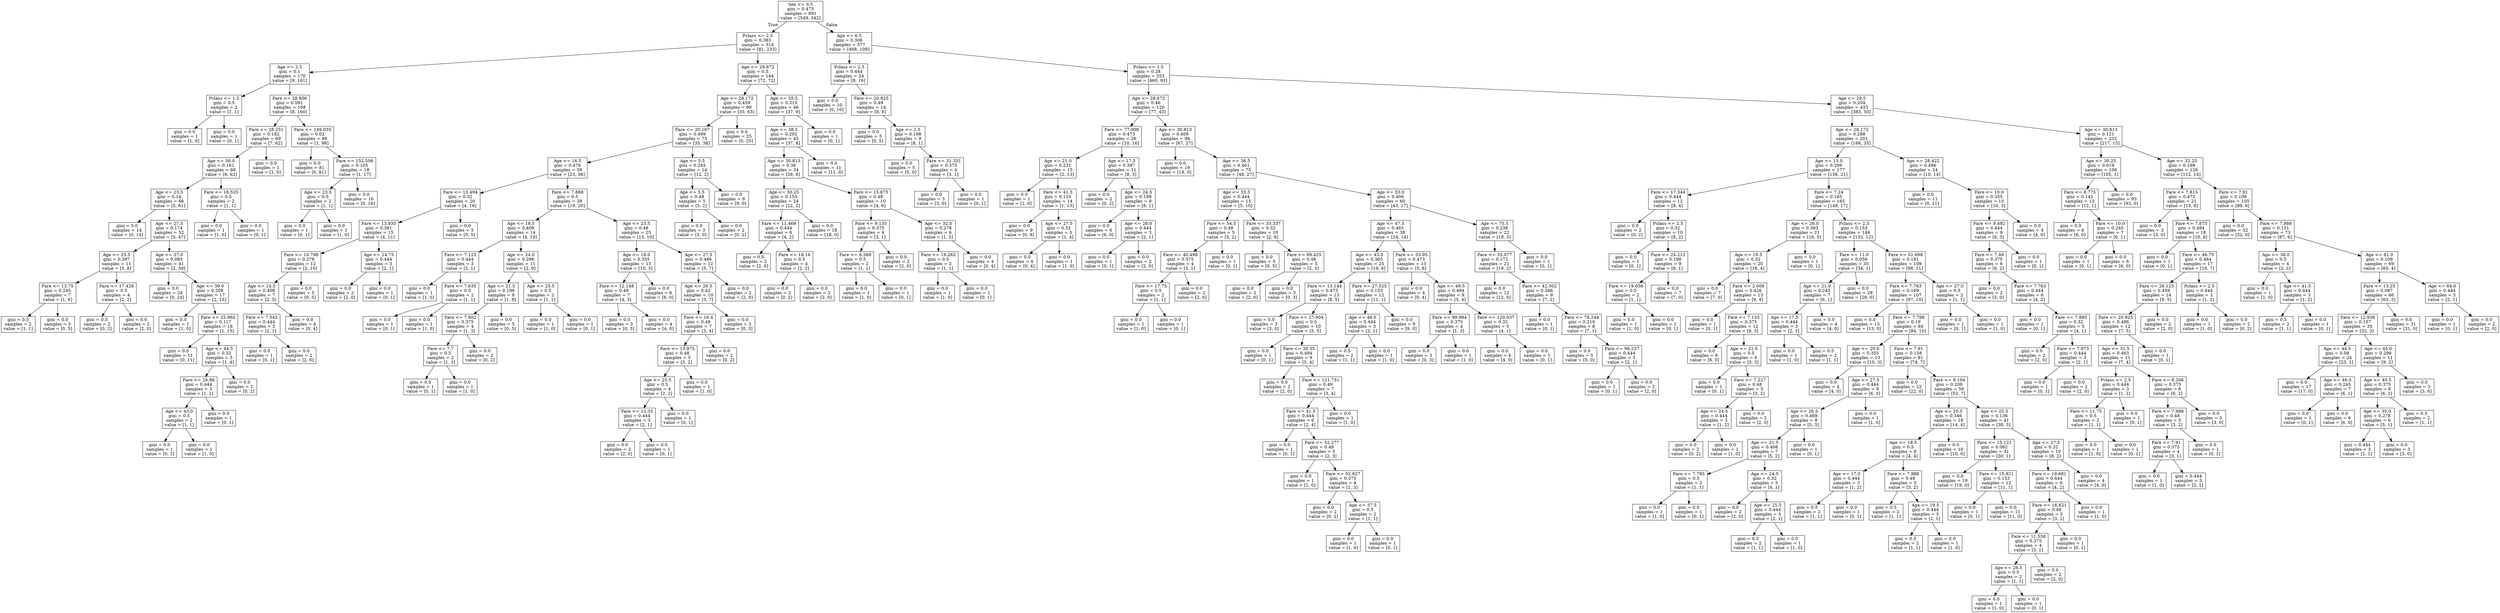 digraph Tree {
node [shape=box] ;
0 [label="Sex <= 0.5\ngini = 0.473\nsamples = 891\nvalue = [549, 342]"] ;
1 [label="Pclass <= 2.5\ngini = 0.383\nsamples = 314\nvalue = [81, 233]"] ;
0 -> 1 [labeldistance=2.5, labelangle=45, headlabel="True"] ;
2 [label="Age <= 2.5\ngini = 0.1\nsamples = 170\nvalue = [9, 161]"] ;
1 -> 2 ;
3 [label="Pclass <= 1.5\ngini = 0.5\nsamples = 2\nvalue = [1, 1]"] ;
2 -> 3 ;
4 [label="gini = 0.0\nsamples = 1\nvalue = [1, 0]"] ;
3 -> 4 ;
5 [label="gini = 0.0\nsamples = 1\nvalue = [0, 1]"] ;
3 -> 5 ;
6 [label="Fare <= 28.856\ngini = 0.091\nsamples = 168\nvalue = [8, 160]"] ;
2 -> 6 ;
7 [label="Fare <= 28.231\ngini = 0.182\nsamples = 69\nvalue = [7, 62]"] ;
6 -> 7 ;
8 [label="Age <= 56.0\ngini = 0.161\nsamples = 68\nvalue = [6, 62]"] ;
7 -> 8 ;
9 [label="Age <= 23.5\ngini = 0.14\nsamples = 66\nvalue = [5, 61]"] ;
8 -> 9 ;
10 [label="gini = 0.0\nsamples = 14\nvalue = [0, 14]"] ;
9 -> 10 ;
11 [label="Age <= 27.5\ngini = 0.174\nsamples = 52\nvalue = [5, 47]"] ;
9 -> 11 ;
12 [label="Age <= 25.5\ngini = 0.397\nsamples = 11\nvalue = [3, 8]"] ;
11 -> 12 ;
13 [label="Fare <= 13.75\ngini = 0.245\nsamples = 7\nvalue = [1, 6]"] ;
12 -> 13 ;
14 [label="gini = 0.5\nsamples = 2\nvalue = [1, 1]"] ;
13 -> 14 ;
15 [label="gini = 0.0\nsamples = 5\nvalue = [0, 5]"] ;
13 -> 15 ;
16 [label="Fare <= 17.429\ngini = 0.5\nsamples = 4\nvalue = [2, 2]"] ;
12 -> 16 ;
17 [label="gini = 0.0\nsamples = 2\nvalue = [0, 2]"] ;
16 -> 17 ;
18 [label="gini = 0.0\nsamples = 2\nvalue = [2, 0]"] ;
16 -> 18 ;
19 [label="Age <= 37.0\ngini = 0.093\nsamples = 41\nvalue = [2, 39]"] ;
11 -> 19 ;
20 [label="gini = 0.0\nsamples = 24\nvalue = [0, 24]"] ;
19 -> 20 ;
21 [label="Age <= 39.0\ngini = 0.208\nsamples = 17\nvalue = [2, 15]"] ;
19 -> 21 ;
22 [label="gini = 0.0\nsamples = 1\nvalue = [1, 0]"] ;
21 -> 22 ;
23 [label="Fare <= 25.965\ngini = 0.117\nsamples = 16\nvalue = [1, 15]"] ;
21 -> 23 ;
24 [label="gini = 0.0\nsamples = 11\nvalue = [0, 11]"] ;
23 -> 24 ;
25 [label="Age <= 44.5\ngini = 0.32\nsamples = 5\nvalue = [1, 4]"] ;
23 -> 25 ;
26 [label="Fare <= 26.86\ngini = 0.444\nsamples = 3\nvalue = [1, 2]"] ;
25 -> 26 ;
27 [label="Age <= 43.0\ngini = 0.5\nsamples = 2\nvalue = [1, 1]"] ;
26 -> 27 ;
28 [label="gini = 0.0\nsamples = 1\nvalue = [0, 1]"] ;
27 -> 28 ;
29 [label="gini = 0.0\nsamples = 1\nvalue = [1, 0]"] ;
27 -> 29 ;
30 [label="gini = 0.0\nsamples = 1\nvalue = [0, 1]"] ;
26 -> 30 ;
31 [label="gini = 0.0\nsamples = 2\nvalue = [0, 2]"] ;
25 -> 31 ;
32 [label="Fare <= 18.525\ngini = 0.5\nsamples = 2\nvalue = [1, 1]"] ;
8 -> 32 ;
33 [label="gini = 0.0\nsamples = 1\nvalue = [1, 0]"] ;
32 -> 33 ;
34 [label="gini = 0.0\nsamples = 1\nvalue = [0, 1]"] ;
32 -> 34 ;
35 [label="gini = 0.0\nsamples = 1\nvalue = [1, 0]"] ;
7 -> 35 ;
36 [label="Fare <= 149.035\ngini = 0.02\nsamples = 99\nvalue = [1, 98]"] ;
6 -> 36 ;
37 [label="gini = 0.0\nsamples = 81\nvalue = [0, 81]"] ;
36 -> 37 ;
38 [label="Fare <= 152.506\ngini = 0.105\nsamples = 18\nvalue = [1, 17]"] ;
36 -> 38 ;
39 [label="Age <= 23.5\ngini = 0.5\nsamples = 2\nvalue = [1, 1]"] ;
38 -> 39 ;
40 [label="gini = 0.0\nsamples = 1\nvalue = [0, 1]"] ;
39 -> 40 ;
41 [label="gini = 0.0\nsamples = 1\nvalue = [1, 0]"] ;
39 -> 41 ;
42 [label="gini = 0.0\nsamples = 16\nvalue = [0, 16]"] ;
38 -> 42 ;
43 [label="Age <= 28.672\ngini = 0.5\nsamples = 144\nvalue = [72, 72]"] ;
1 -> 43 ;
44 [label="Age <= 28.172\ngini = 0.459\nsamples = 98\nvalue = [35, 63]"] ;
43 -> 44 ;
45 [label="Fare <= 20.167\ngini = 0.499\nsamples = 73\nvalue = [35, 38]"] ;
44 -> 45 ;
46 [label="Age <= 16.5\ngini = 0.476\nsamples = 59\nvalue = [23, 36]"] ;
45 -> 46 ;
47 [label="Fare <= 15.494\ngini = 0.32\nsamples = 20\nvalue = [4, 16]"] ;
46 -> 47 ;
48 [label="Fare <= 13.935\ngini = 0.391\nsamples = 15\nvalue = [4, 11]"] ;
47 -> 48 ;
49 [label="Fare <= 10.798\ngini = 0.278\nsamples = 12\nvalue = [2, 10]"] ;
48 -> 49 ;
50 [label="Age <= 14.5\ngini = 0.408\nsamples = 7\nvalue = [2, 5]"] ;
49 -> 50 ;
51 [label="Fare <= 7.542\ngini = 0.444\nsamples = 3\nvalue = [2, 1]"] ;
50 -> 51 ;
52 [label="gini = 0.0\nsamples = 1\nvalue = [0, 1]"] ;
51 -> 52 ;
53 [label="gini = 0.0\nsamples = 2\nvalue = [2, 0]"] ;
51 -> 53 ;
54 [label="gini = 0.0\nsamples = 4\nvalue = [0, 4]"] ;
50 -> 54 ;
55 [label="gini = 0.0\nsamples = 5\nvalue = [0, 5]"] ;
49 -> 55 ;
56 [label="Age <= 14.75\ngini = 0.444\nsamples = 3\nvalue = [2, 1]"] ;
48 -> 56 ;
57 [label="gini = 0.0\nsamples = 2\nvalue = [2, 0]"] ;
56 -> 57 ;
58 [label="gini = 0.0\nsamples = 1\nvalue = [0, 1]"] ;
56 -> 58 ;
59 [label="gini = 0.0\nsamples = 5\nvalue = [0, 5]"] ;
47 -> 59 ;
60 [label="Fare <= 7.888\ngini = 0.5\nsamples = 39\nvalue = [19, 20]"] ;
46 -> 60 ;
61 [label="Age <= 18.5\ngini = 0.408\nsamples = 14\nvalue = [4, 10]"] ;
60 -> 61 ;
62 [label="Fare <= 7.123\ngini = 0.444\nsamples = 3\nvalue = [2, 1]"] ;
61 -> 62 ;
63 [label="gini = 0.0\nsamples = 1\nvalue = [1, 0]"] ;
62 -> 63 ;
64 [label="Fare <= 7.635\ngini = 0.5\nsamples = 2\nvalue = [1, 1]"] ;
62 -> 64 ;
65 [label="gini = 0.0\nsamples = 1\nvalue = [0, 1]"] ;
64 -> 65 ;
66 [label="gini = 0.0\nsamples = 1\nvalue = [1, 0]"] ;
64 -> 66 ;
67 [label="Age <= 24.0\ngini = 0.298\nsamples = 11\nvalue = [2, 9]"] ;
61 -> 67 ;
68 [label="Age <= 21.5\ngini = 0.198\nsamples = 9\nvalue = [1, 8]"] ;
67 -> 68 ;
69 [label="Fare <= 7.802\ngini = 0.375\nsamples = 4\nvalue = [1, 3]"] ;
68 -> 69 ;
70 [label="Fare <= 7.7\ngini = 0.5\nsamples = 2\nvalue = [1, 1]"] ;
69 -> 70 ;
71 [label="gini = 0.0\nsamples = 1\nvalue = [0, 1]"] ;
70 -> 71 ;
72 [label="gini = 0.0\nsamples = 1\nvalue = [1, 0]"] ;
70 -> 72 ;
73 [label="gini = 0.0\nsamples = 2\nvalue = [0, 2]"] ;
69 -> 73 ;
74 [label="gini = 0.0\nsamples = 5\nvalue = [0, 5]"] ;
68 -> 74 ;
75 [label="Age <= 25.5\ngini = 0.5\nsamples = 2\nvalue = [1, 1]"] ;
67 -> 75 ;
76 [label="gini = 0.0\nsamples = 1\nvalue = [1, 0]"] ;
75 -> 76 ;
77 [label="gini = 0.0\nsamples = 1\nvalue = [0, 1]"] ;
75 -> 77 ;
78 [label="Age <= 23.5\ngini = 0.48\nsamples = 25\nvalue = [15, 10]"] ;
60 -> 78 ;
79 [label="Age <= 19.0\ngini = 0.355\nsamples = 13\nvalue = [10, 3]"] ;
78 -> 79 ;
80 [label="Fare <= 12.148\ngini = 0.49\nsamples = 7\nvalue = [4, 3]"] ;
79 -> 80 ;
81 [label="gini = 0.0\nsamples = 3\nvalue = [0, 3]"] ;
80 -> 81 ;
82 [label="gini = 0.0\nsamples = 4\nvalue = [4, 0]"] ;
80 -> 82 ;
83 [label="gini = 0.0\nsamples = 6\nvalue = [6, 0]"] ;
79 -> 83 ;
84 [label="Age <= 27.5\ngini = 0.486\nsamples = 12\nvalue = [5, 7]"] ;
78 -> 84 ;
85 [label="Age <= 26.5\ngini = 0.42\nsamples = 10\nvalue = [3, 7]"] ;
84 -> 85 ;
86 [label="Fare <= 16.4\ngini = 0.49\nsamples = 7\nvalue = [3, 4]"] ;
85 -> 86 ;
87 [label="Fare <= 15.975\ngini = 0.48\nsamples = 5\nvalue = [3, 2]"] ;
86 -> 87 ;
88 [label="Age <= 25.5\ngini = 0.5\nsamples = 4\nvalue = [2, 2]"] ;
87 -> 88 ;
89 [label="Fare <= 12.35\ngini = 0.444\nsamples = 3\nvalue = [2, 1]"] ;
88 -> 89 ;
90 [label="gini = 0.0\nsamples = 2\nvalue = [2, 0]"] ;
89 -> 90 ;
91 [label="gini = 0.0\nsamples = 1\nvalue = [0, 1]"] ;
89 -> 91 ;
92 [label="gini = 0.0\nsamples = 1\nvalue = [0, 1]"] ;
88 -> 92 ;
93 [label="gini = 0.0\nsamples = 1\nvalue = [1, 0]"] ;
87 -> 93 ;
94 [label="gini = 0.0\nsamples = 2\nvalue = [0, 2]"] ;
86 -> 94 ;
95 [label="gini = 0.0\nsamples = 3\nvalue = [0, 3]"] ;
85 -> 95 ;
96 [label="gini = 0.0\nsamples = 2\nvalue = [2, 0]"] ;
84 -> 96 ;
97 [label="Age <= 5.5\ngini = 0.245\nsamples = 14\nvalue = [12, 2]"] ;
45 -> 97 ;
98 [label="Age <= 3.5\ngini = 0.48\nsamples = 5\nvalue = [3, 2]"] ;
97 -> 98 ;
99 [label="gini = 0.0\nsamples = 3\nvalue = [3, 0]"] ;
98 -> 99 ;
100 [label="gini = 0.0\nsamples = 2\nvalue = [0, 2]"] ;
98 -> 100 ;
101 [label="gini = 0.0\nsamples = 9\nvalue = [9, 0]"] ;
97 -> 101 ;
102 [label="gini = 0.0\nsamples = 25\nvalue = [0, 25]"] ;
44 -> 102 ;
103 [label="Age <= 55.5\ngini = 0.315\nsamples = 46\nvalue = [37, 9]"] ;
43 -> 103 ;
104 [label="Age <= 38.5\ngini = 0.292\nsamples = 45\nvalue = [37, 8]"] ;
103 -> 104 ;
105 [label="Age <= 30.813\ngini = 0.36\nsamples = 34\nvalue = [26, 8]"] ;
104 -> 105 ;
106 [label="Age <= 30.25\ngini = 0.153\nsamples = 24\nvalue = [22, 2]"] ;
105 -> 106 ;
107 [label="Fare <= 11.469\ngini = 0.444\nsamples = 6\nvalue = [4, 2]"] ;
106 -> 107 ;
108 [label="gini = 0.0\nsamples = 2\nvalue = [2, 0]"] ;
107 -> 108 ;
109 [label="Fare <= 18.16\ngini = 0.5\nsamples = 4\nvalue = [2, 2]"] ;
107 -> 109 ;
110 [label="gini = 0.0\nsamples = 2\nvalue = [0, 2]"] ;
109 -> 110 ;
111 [label="gini = 0.0\nsamples = 2\nvalue = [2, 0]"] ;
109 -> 111 ;
112 [label="gini = 0.0\nsamples = 18\nvalue = [18, 0]"] ;
106 -> 112 ;
113 [label="Fare <= 15.675\ngini = 0.48\nsamples = 10\nvalue = [4, 6]"] ;
105 -> 113 ;
114 [label="Fare <= 9.135\ngini = 0.375\nsamples = 4\nvalue = [3, 1]"] ;
113 -> 114 ;
115 [label="Fare <= 8.269\ngini = 0.5\nsamples = 2\nvalue = [1, 1]"] ;
114 -> 115 ;
116 [label="gini = 0.0\nsamples = 1\nvalue = [1, 0]"] ;
115 -> 116 ;
117 [label="gini = 0.0\nsamples = 1\nvalue = [0, 1]"] ;
115 -> 117 ;
118 [label="gini = 0.0\nsamples = 2\nvalue = [2, 0]"] ;
114 -> 118 ;
119 [label="Age <= 32.0\ngini = 0.278\nsamples = 6\nvalue = [1, 5]"] ;
113 -> 119 ;
120 [label="Fare <= 19.262\ngini = 0.5\nsamples = 2\nvalue = [1, 1]"] ;
119 -> 120 ;
121 [label="gini = 0.0\nsamples = 1\nvalue = [1, 0]"] ;
120 -> 121 ;
122 [label="gini = 0.0\nsamples = 1\nvalue = [0, 1]"] ;
120 -> 122 ;
123 [label="gini = 0.0\nsamples = 4\nvalue = [0, 4]"] ;
119 -> 123 ;
124 [label="gini = 0.0\nsamples = 11\nvalue = [11, 0]"] ;
104 -> 124 ;
125 [label="gini = 0.0\nsamples = 1\nvalue = [0, 1]"] ;
103 -> 125 ;
126 [label="Age <= 6.5\ngini = 0.306\nsamples = 577\nvalue = [468, 109]"] ;
0 -> 126 [labeldistance=2.5, labelangle=-45, headlabel="False"] ;
127 [label="Pclass <= 2.5\ngini = 0.444\nsamples = 24\nvalue = [8, 16]"] ;
126 -> 127 ;
128 [label="gini = 0.0\nsamples = 10\nvalue = [0, 10]"] ;
127 -> 128 ;
129 [label="Fare <= 20.825\ngini = 0.49\nsamples = 14\nvalue = [8, 6]"] ;
127 -> 129 ;
130 [label="gini = 0.0\nsamples = 5\nvalue = [0, 5]"] ;
129 -> 130 ;
131 [label="Age <= 2.5\ngini = 0.198\nsamples = 9\nvalue = [8, 1]"] ;
129 -> 131 ;
132 [label="gini = 0.0\nsamples = 5\nvalue = [5, 0]"] ;
131 -> 132 ;
133 [label="Fare <= 31.331\ngini = 0.375\nsamples = 4\nvalue = [3, 1]"] ;
131 -> 133 ;
134 [label="gini = 0.0\nsamples = 3\nvalue = [3, 0]"] ;
133 -> 134 ;
135 [label="gini = 0.0\nsamples = 1\nvalue = [0, 1]"] ;
133 -> 135 ;
136 [label="Pclass <= 1.5\ngini = 0.28\nsamples = 553\nvalue = [460, 93]"] ;
126 -> 136 ;
137 [label="Age <= 28.672\ngini = 0.46\nsamples = 120\nvalue = [77, 43]"] ;
136 -> 137 ;
138 [label="Fare <= 77.008\ngini = 0.473\nsamples = 26\nvalue = [10, 16]"] ;
137 -> 138 ;
139 [label="Age <= 21.0\ngini = 0.231\nsamples = 15\nvalue = [2, 13]"] ;
138 -> 139 ;
140 [label="gini = 0.0\nsamples = 1\nvalue = [1, 0]"] ;
139 -> 140 ;
141 [label="Fare <= 41.3\ngini = 0.133\nsamples = 14\nvalue = [1, 13]"] ;
139 -> 141 ;
142 [label="gini = 0.0\nsamples = 9\nvalue = [0, 9]"] ;
141 -> 142 ;
143 [label="Age <= 27.5\ngini = 0.32\nsamples = 5\nvalue = [1, 4]"] ;
141 -> 143 ;
144 [label="gini = 0.0\nsamples = 4\nvalue = [0, 4]"] ;
143 -> 144 ;
145 [label="gini = 0.0\nsamples = 1\nvalue = [1, 0]"] ;
143 -> 145 ;
146 [label="Age <= 17.5\ngini = 0.397\nsamples = 11\nvalue = [8, 3]"] ;
138 -> 146 ;
147 [label="gini = 0.0\nsamples = 2\nvalue = [0, 2]"] ;
146 -> 147 ;
148 [label="Age <= 24.5\ngini = 0.198\nsamples = 9\nvalue = [8, 1]"] ;
146 -> 148 ;
149 [label="gini = 0.0\nsamples = 6\nvalue = [6, 0]"] ;
148 -> 149 ;
150 [label="Age <= 26.0\ngini = 0.444\nsamples = 3\nvalue = [2, 1]"] ;
148 -> 150 ;
151 [label="gini = 0.0\nsamples = 1\nvalue = [0, 1]"] ;
150 -> 151 ;
152 [label="gini = 0.0\nsamples = 2\nvalue = [2, 0]"] ;
150 -> 152 ;
153 [label="Age <= 30.813\ngini = 0.409\nsamples = 94\nvalue = [67, 27]"] ;
137 -> 153 ;
154 [label="gini = 0.0\nsamples = 19\nvalue = [19, 0]"] ;
153 -> 154 ;
155 [label="Age <= 36.5\ngini = 0.461\nsamples = 75\nvalue = [48, 27]"] ;
153 -> 155 ;
156 [label="Age <= 33.5\ngini = 0.444\nsamples = 15\nvalue = [5, 10]"] ;
155 -> 156 ;
157 [label="Fare <= 54.5\ngini = 0.48\nsamples = 5\nvalue = [3, 2]"] ;
156 -> 157 ;
158 [label="Fare <= 40.498\ngini = 0.375\nsamples = 4\nvalue = [3, 1]"] ;
157 -> 158 ;
159 [label="Fare <= 17.75\ngini = 0.5\nsamples = 2\nvalue = [1, 1]"] ;
158 -> 159 ;
160 [label="gini = 0.0\nsamples = 1\nvalue = [1, 0]"] ;
159 -> 160 ;
161 [label="gini = 0.0\nsamples = 1\nvalue = [0, 1]"] ;
159 -> 161 ;
162 [label="gini = 0.0\nsamples = 2\nvalue = [2, 0]"] ;
158 -> 162 ;
163 [label="gini = 0.0\nsamples = 1\nvalue = [0, 1]"] ;
157 -> 163 ;
164 [label="Fare <= 33.337\ngini = 0.32\nsamples = 10\nvalue = [2, 8]"] ;
156 -> 164 ;
165 [label="gini = 0.0\nsamples = 5\nvalue = [0, 5]"] ;
164 -> 165 ;
166 [label="Fare <= 99.425\ngini = 0.48\nsamples = 5\nvalue = [2, 3]"] ;
164 -> 166 ;
167 [label="gini = 0.0\nsamples = 2\nvalue = [2, 0]"] ;
166 -> 167 ;
168 [label="gini = 0.0\nsamples = 3\nvalue = [0, 3]"] ;
166 -> 168 ;
169 [label="Age <= 53.0\ngini = 0.406\nsamples = 60\nvalue = [43, 17]"] ;
155 -> 169 ;
170 [label="Age <= 47.5\ngini = 0.465\nsamples = 38\nvalue = [24, 14]"] ;
169 -> 170 ;
171 [label="Age <= 43.0\ngini = 0.365\nsamples = 25\nvalue = [19, 6]"] ;
170 -> 171 ;
172 [label="Fare <= 13.144\ngini = 0.473\nsamples = 13\nvalue = [8, 5]"] ;
171 -> 172 ;
173 [label="gini = 0.0\nsamples = 3\nvalue = [3, 0]"] ;
172 -> 173 ;
174 [label="Fare <= 27.004\ngini = 0.5\nsamples = 10\nvalue = [5, 5]"] ;
172 -> 174 ;
175 [label="gini = 0.0\nsamples = 1\nvalue = [0, 1]"] ;
174 -> 175 ;
176 [label="Fare <= 30.35\ngini = 0.494\nsamples = 9\nvalue = [5, 4]"] ;
174 -> 176 ;
177 [label="gini = 0.0\nsamples = 2\nvalue = [2, 0]"] ;
176 -> 177 ;
178 [label="Fare <= 121.731\ngini = 0.49\nsamples = 7\nvalue = [3, 4]"] ;
176 -> 178 ;
179 [label="Fare <= 41.5\ngini = 0.444\nsamples = 6\nvalue = [2, 4]"] ;
178 -> 179 ;
180 [label="gini = 0.0\nsamples = 1\nvalue = [0, 1]"] ;
179 -> 180 ;
181 [label="Fare <= 52.277\ngini = 0.48\nsamples = 5\nvalue = [2, 3]"] ;
179 -> 181 ;
182 [label="gini = 0.0\nsamples = 1\nvalue = [1, 0]"] ;
181 -> 182 ;
183 [label="Fare <= 52.827\ngini = 0.375\nsamples = 4\nvalue = [1, 3]"] ;
181 -> 183 ;
184 [label="gini = 0.0\nsamples = 2\nvalue = [0, 2]"] ;
183 -> 184 ;
185 [label="Age <= 37.5\ngini = 0.5\nsamples = 2\nvalue = [1, 1]"] ;
183 -> 185 ;
186 [label="gini = 0.0\nsamples = 1\nvalue = [1, 0]"] ;
185 -> 186 ;
187 [label="gini = 0.0\nsamples = 1\nvalue = [0, 1]"] ;
185 -> 187 ;
188 [label="gini = 0.0\nsamples = 1\nvalue = [1, 0]"] ;
178 -> 188 ;
189 [label="Fare <= 27.525\ngini = 0.153\nsamples = 12\nvalue = [11, 1]"] ;
171 -> 189 ;
190 [label="Age <= 46.0\ngini = 0.444\nsamples = 3\nvalue = [2, 1]"] ;
189 -> 190 ;
191 [label="gini = 0.5\nsamples = 2\nvalue = [1, 1]"] ;
190 -> 191 ;
192 [label="gini = 0.0\nsamples = 1\nvalue = [1, 0]"] ;
190 -> 192 ;
193 [label="gini = 0.0\nsamples = 9\nvalue = [9, 0]"] ;
189 -> 193 ;
194 [label="Fare <= 53.95\ngini = 0.473\nsamples = 13\nvalue = [5, 8]"] ;
170 -> 194 ;
195 [label="gini = 0.0\nsamples = 4\nvalue = [0, 4]"] ;
194 -> 195 ;
196 [label="Age <= 49.5\ngini = 0.494\nsamples = 9\nvalue = [5, 4]"] ;
194 -> 196 ;
197 [label="Fare <= 99.994\ngini = 0.375\nsamples = 4\nvalue = [1, 3]"] ;
196 -> 197 ;
198 [label="gini = 0.0\nsamples = 3\nvalue = [0, 3]"] ;
197 -> 198 ;
199 [label="gini = 0.0\nsamples = 1\nvalue = [1, 0]"] ;
197 -> 199 ;
200 [label="Fare <= 120.037\ngini = 0.32\nsamples = 5\nvalue = [4, 1]"] ;
196 -> 200 ;
201 [label="gini = 0.0\nsamples = 4\nvalue = [4, 0]"] ;
200 -> 201 ;
202 [label="gini = 0.0\nsamples = 1\nvalue = [0, 1]"] ;
200 -> 202 ;
203 [label="Age <= 75.5\ngini = 0.236\nsamples = 22\nvalue = [19, 3]"] ;
169 -> 203 ;
204 [label="Fare <= 35.077\ngini = 0.172\nsamples = 21\nvalue = [19, 2]"] ;
203 -> 204 ;
205 [label="gini = 0.0\nsamples = 12\nvalue = [12, 0]"] ;
204 -> 205 ;
206 [label="Fare <= 42.502\ngini = 0.346\nsamples = 9\nvalue = [7, 2]"] ;
204 -> 206 ;
207 [label="gini = 0.0\nsamples = 1\nvalue = [0, 1]"] ;
206 -> 207 ;
208 [label="Fare <= 78.244\ngini = 0.219\nsamples = 8\nvalue = [7, 1]"] ;
206 -> 208 ;
209 [label="gini = 0.0\nsamples = 5\nvalue = [5, 0]"] ;
208 -> 209 ;
210 [label="Fare <= 96.237\ngini = 0.444\nsamples = 3\nvalue = [2, 1]"] ;
208 -> 210 ;
211 [label="gini = 0.0\nsamples = 1\nvalue = [0, 1]"] ;
210 -> 211 ;
212 [label="gini = 0.0\nsamples = 2\nvalue = [2, 0]"] ;
210 -> 212 ;
213 [label="gini = 0.0\nsamples = 1\nvalue = [0, 1]"] ;
203 -> 213 ;
214 [label="Age <= 29.5\ngini = 0.204\nsamples = 433\nvalue = [383, 50]"] ;
136 -> 214 ;
215 [label="Age <= 28.172\ngini = 0.288\nsamples = 201\nvalue = [166, 35]"] ;
214 -> 215 ;
216 [label="Age <= 13.0\ngini = 0.209\nsamples = 177\nvalue = [156, 21]"] ;
215 -> 216 ;
217 [label="Fare <= 17.344\ngini = 0.444\nsamples = 12\nvalue = [8, 4]"] ;
216 -> 217 ;
218 [label="gini = 0.0\nsamples = 2\nvalue = [0, 2]"] ;
217 -> 218 ;
219 [label="Pclass <= 2.5\ngini = 0.32\nsamples = 10\nvalue = [8, 2]"] ;
217 -> 219 ;
220 [label="gini = 0.0\nsamples = 1\nvalue = [0, 1]"] ;
219 -> 220 ;
221 [label="Fare <= 24.212\ngini = 0.198\nsamples = 9\nvalue = [8, 1]"] ;
219 -> 221 ;
222 [label="Fare <= 19.656\ngini = 0.5\nsamples = 2\nvalue = [1, 1]"] ;
221 -> 222 ;
223 [label="gini = 0.0\nsamples = 1\nvalue = [1, 0]"] ;
222 -> 223 ;
224 [label="gini = 0.0\nsamples = 1\nvalue = [0, 1]"] ;
222 -> 224 ;
225 [label="gini = 0.0\nsamples = 7\nvalue = [7, 0]"] ;
221 -> 225 ;
226 [label="Fare <= 7.24\ngini = 0.185\nsamples = 165\nvalue = [148, 17]"] ;
216 -> 226 ;
227 [label="Age <= 26.0\ngini = 0.363\nsamples = 21\nvalue = [16, 5]"] ;
226 -> 227 ;
228 [label="Age <= 19.5\ngini = 0.32\nsamples = 20\nvalue = [16, 4]"] ;
227 -> 228 ;
229 [label="gini = 0.0\nsamples = 7\nvalue = [7, 0]"] ;
228 -> 229 ;
230 [label="Fare <= 2.006\ngini = 0.426\nsamples = 13\nvalue = [9, 4]"] ;
228 -> 230 ;
231 [label="gini = 0.0\nsamples = 1\nvalue = [0, 1]"] ;
230 -> 231 ;
232 [label="Fare <= 7.133\ngini = 0.375\nsamples = 12\nvalue = [9, 3]"] ;
230 -> 232 ;
233 [label="gini = 0.0\nsamples = 6\nvalue = [6, 0]"] ;
232 -> 233 ;
234 [label="Age <= 21.0\ngini = 0.5\nsamples = 6\nvalue = [3, 3]"] ;
232 -> 234 ;
235 [label="gini = 0.0\nsamples = 1\nvalue = [0, 1]"] ;
234 -> 235 ;
236 [label="Fare <= 7.227\ngini = 0.48\nsamples = 5\nvalue = [3, 2]"] ;
234 -> 236 ;
237 [label="Age <= 24.5\ngini = 0.444\nsamples = 3\nvalue = [1, 2]"] ;
236 -> 237 ;
238 [label="gini = 0.0\nsamples = 2\nvalue = [0, 2]"] ;
237 -> 238 ;
239 [label="gini = 0.0\nsamples = 1\nvalue = [1, 0]"] ;
237 -> 239 ;
240 [label="gini = 0.0\nsamples = 2\nvalue = [2, 0]"] ;
236 -> 240 ;
241 [label="gini = 0.0\nsamples = 1\nvalue = [0, 1]"] ;
227 -> 241 ;
242 [label="Pclass <= 2.5\ngini = 0.153\nsamples = 144\nvalue = [132, 12]"] ;
226 -> 242 ;
243 [label="Fare <= 11.0\ngini = 0.056\nsamples = 35\nvalue = [34, 1]"] ;
242 -> 243 ;
244 [label="Age <= 21.0\ngini = 0.245\nsamples = 7\nvalue = [6, 1]"] ;
243 -> 244 ;
245 [label="Age <= 17.5\ngini = 0.444\nsamples = 3\nvalue = [2, 1]"] ;
244 -> 245 ;
246 [label="gini = 0.0\nsamples = 1\nvalue = [1, 0]"] ;
245 -> 246 ;
247 [label="gini = 0.5\nsamples = 2\nvalue = [1, 1]"] ;
245 -> 247 ;
248 [label="gini = 0.0\nsamples = 4\nvalue = [4, 0]"] ;
244 -> 248 ;
249 [label="gini = 0.0\nsamples = 28\nvalue = [28, 0]"] ;
243 -> 249 ;
250 [label="Fare <= 51.698\ngini = 0.181\nsamples = 109\nvalue = [98, 11]"] ;
242 -> 250 ;
251 [label="Fare <= 7.763\ngini = 0.169\nsamples = 107\nvalue = [97, 10]"] ;
250 -> 251 ;
252 [label="gini = 0.0\nsamples = 13\nvalue = [13, 0]"] ;
251 -> 252 ;
253 [label="Fare <= 7.798\ngini = 0.19\nsamples = 94\nvalue = [84, 10]"] ;
251 -> 253 ;
254 [label="Age <= 20.0\ngini = 0.355\nsamples = 13\nvalue = [10, 3]"] ;
253 -> 254 ;
255 [label="gini = 0.0\nsamples = 4\nvalue = [4, 0]"] ;
254 -> 255 ;
256 [label="Age <= 27.5\ngini = 0.444\nsamples = 9\nvalue = [6, 3]"] ;
254 -> 256 ;
257 [label="Age <= 26.5\ngini = 0.469\nsamples = 8\nvalue = [5, 3]"] ;
256 -> 257 ;
258 [label="Age <= 21.5\ngini = 0.408\nsamples = 7\nvalue = [5, 2]"] ;
257 -> 258 ;
259 [label="Fare <= 7.785\ngini = 0.5\nsamples = 2\nvalue = [1, 1]"] ;
258 -> 259 ;
260 [label="gini = 0.0\nsamples = 1\nvalue = [1, 0]"] ;
259 -> 260 ;
261 [label="gini = 0.0\nsamples = 1\nvalue = [0, 1]"] ;
259 -> 261 ;
262 [label="Age <= 24.5\ngini = 0.32\nsamples = 5\nvalue = [4, 1]"] ;
258 -> 262 ;
263 [label="gini = 0.0\nsamples = 2\nvalue = [2, 0]"] ;
262 -> 263 ;
264 [label="Age <= 25.5\ngini = 0.444\nsamples = 3\nvalue = [2, 1]"] ;
262 -> 264 ;
265 [label="gini = 0.5\nsamples = 2\nvalue = [1, 1]"] ;
264 -> 265 ;
266 [label="gini = 0.0\nsamples = 1\nvalue = [1, 0]"] ;
264 -> 266 ;
267 [label="gini = 0.0\nsamples = 1\nvalue = [0, 1]"] ;
257 -> 267 ;
268 [label="gini = 0.0\nsamples = 1\nvalue = [1, 0]"] ;
256 -> 268 ;
269 [label="Fare <= 7.91\ngini = 0.158\nsamples = 81\nvalue = [74, 7]"] ;
253 -> 269 ;
270 [label="gini = 0.0\nsamples = 22\nvalue = [22, 0]"] ;
269 -> 270 ;
271 [label="Fare <= 8.104\ngini = 0.209\nsamples = 59\nvalue = [52, 7]"] ;
269 -> 271 ;
272 [label="Age <= 20.5\ngini = 0.346\nsamples = 18\nvalue = [14, 4]"] ;
271 -> 272 ;
273 [label="Age <= 18.5\ngini = 0.5\nsamples = 8\nvalue = [4, 4]"] ;
272 -> 273 ;
274 [label="Age <= 17.0\ngini = 0.444\nsamples = 3\nvalue = [1, 2]"] ;
273 -> 274 ;
275 [label="gini = 0.5\nsamples = 2\nvalue = [1, 1]"] ;
274 -> 275 ;
276 [label="gini = 0.0\nsamples = 1\nvalue = [0, 1]"] ;
274 -> 276 ;
277 [label="Fare <= 7.988\ngini = 0.48\nsamples = 5\nvalue = [3, 2]"] ;
273 -> 277 ;
278 [label="gini = 0.5\nsamples = 2\nvalue = [1, 1]"] ;
277 -> 278 ;
279 [label="Age <= 19.5\ngini = 0.444\nsamples = 3\nvalue = [2, 1]"] ;
277 -> 279 ;
280 [label="gini = 0.5\nsamples = 2\nvalue = [1, 1]"] ;
279 -> 280 ;
281 [label="gini = 0.0\nsamples = 1\nvalue = [1, 0]"] ;
279 -> 281 ;
282 [label="gini = 0.0\nsamples = 10\nvalue = [10, 0]"] ;
272 -> 282 ;
283 [label="Age <= 25.5\ngini = 0.136\nsamples = 41\nvalue = [38, 3]"] ;
271 -> 283 ;
284 [label="Fare <= 15.121\ngini = 0.062\nsamples = 31\nvalue = [30, 1]"] ;
283 -> 284 ;
285 [label="gini = 0.0\nsamples = 19\nvalue = [19, 0]"] ;
284 -> 285 ;
286 [label="Fare <= 15.921\ngini = 0.153\nsamples = 12\nvalue = [11, 1]"] ;
284 -> 286 ;
287 [label="gini = 0.0\nsamples = 1\nvalue = [0, 1]"] ;
286 -> 287 ;
288 [label="gini = 0.0\nsamples = 11\nvalue = [11, 0]"] ;
286 -> 288 ;
289 [label="Age <= 27.5\ngini = 0.32\nsamples = 10\nvalue = [8, 2]"] ;
283 -> 289 ;
290 [label="Fare <= 19.681\ngini = 0.444\nsamples = 6\nvalue = [4, 2]"] ;
289 -> 290 ;
291 [label="Fare <= 16.621\ngini = 0.48\nsamples = 5\nvalue = [3, 2]"] ;
290 -> 291 ;
292 [label="Fare <= 11.558\ngini = 0.375\nsamples = 4\nvalue = [3, 1]"] ;
291 -> 292 ;
293 [label="Age <= 26.5\ngini = 0.5\nsamples = 2\nvalue = [1, 1]"] ;
292 -> 293 ;
294 [label="gini = 0.0\nsamples = 1\nvalue = [1, 0]"] ;
293 -> 294 ;
295 [label="gini = 0.0\nsamples = 1\nvalue = [0, 1]"] ;
293 -> 295 ;
296 [label="gini = 0.0\nsamples = 2\nvalue = [2, 0]"] ;
292 -> 296 ;
297 [label="gini = 0.0\nsamples = 1\nvalue = [0, 1]"] ;
291 -> 297 ;
298 [label="gini = 0.0\nsamples = 1\nvalue = [1, 0]"] ;
290 -> 298 ;
299 [label="gini = 0.0\nsamples = 4\nvalue = [4, 0]"] ;
289 -> 299 ;
300 [label="Age <= 27.0\ngini = 0.5\nsamples = 2\nvalue = [1, 1]"] ;
250 -> 300 ;
301 [label="gini = 0.0\nsamples = 1\nvalue = [0, 1]"] ;
300 -> 301 ;
302 [label="gini = 0.0\nsamples = 1\nvalue = [1, 0]"] ;
300 -> 302 ;
303 [label="Age <= 28.422\ngini = 0.486\nsamples = 24\nvalue = [10, 14]"] ;
215 -> 303 ;
304 [label="gini = 0.0\nsamples = 11\nvalue = [0, 11]"] ;
303 -> 304 ;
305 [label="Fare <= 10.0\ngini = 0.355\nsamples = 13\nvalue = [10, 3]"] ;
303 -> 305 ;
306 [label="Fare <= 9.492\ngini = 0.444\nsamples = 9\nvalue = [6, 3]"] ;
305 -> 306 ;
307 [label="Fare <= 7.49\ngini = 0.375\nsamples = 8\nvalue = [6, 2]"] ;
306 -> 307 ;
308 [label="gini = 0.0\nsamples = 2\nvalue = [2, 0]"] ;
307 -> 308 ;
309 [label="Fare <= 7.763\ngini = 0.444\nsamples = 6\nvalue = [4, 2]"] ;
307 -> 309 ;
310 [label="gini = 0.0\nsamples = 1\nvalue = [0, 1]"] ;
309 -> 310 ;
311 [label="Fare <= 7.885\ngini = 0.32\nsamples = 5\nvalue = [4, 1]"] ;
309 -> 311 ;
312 [label="gini = 0.0\nsamples = 2\nvalue = [2, 0]"] ;
311 -> 312 ;
313 [label="Fare <= 7.973\ngini = 0.444\nsamples = 3\nvalue = [2, 1]"] ;
311 -> 313 ;
314 [label="gini = 0.0\nsamples = 1\nvalue = [0, 1]"] ;
313 -> 314 ;
315 [label="gini = 0.0\nsamples = 2\nvalue = [2, 0]"] ;
313 -> 315 ;
316 [label="gini = 0.0\nsamples = 1\nvalue = [0, 1]"] ;
306 -> 316 ;
317 [label="gini = 0.0\nsamples = 4\nvalue = [4, 0]"] ;
305 -> 317 ;
318 [label="Age <= 30.813\ngini = 0.121\nsamples = 232\nvalue = [217, 15]"] ;
214 -> 318 ;
319 [label="Age <= 30.25\ngini = 0.019\nsamples = 106\nvalue = [105, 1]"] ;
318 -> 319 ;
320 [label="Fare <= 8.775\ngini = 0.142\nsamples = 13\nvalue = [12, 1]"] ;
319 -> 320 ;
321 [label="gini = 0.0\nsamples = 6\nvalue = [6, 0]"] ;
320 -> 321 ;
322 [label="Fare <= 10.0\ngini = 0.245\nsamples = 7\nvalue = [6, 1]"] ;
320 -> 322 ;
323 [label="gini = 0.0\nsamples = 1\nvalue = [0, 1]"] ;
322 -> 323 ;
324 [label="gini = 0.0\nsamples = 6\nvalue = [6, 0]"] ;
322 -> 324 ;
325 [label="gini = 0.0\nsamples = 93\nvalue = [93, 0]"] ;
319 -> 325 ;
326 [label="Age <= 32.25\ngini = 0.198\nsamples = 126\nvalue = [112, 14]"] ;
318 -> 326 ;
327 [label="Fare <= 7.815\ngini = 0.472\nsamples = 21\nvalue = [13, 8]"] ;
326 -> 327 ;
328 [label="gini = 0.0\nsamples = 3\nvalue = [3, 0]"] ;
327 -> 328 ;
329 [label="Fare <= 7.875\ngini = 0.494\nsamples = 18\nvalue = [10, 8]"] ;
327 -> 329 ;
330 [label="gini = 0.0\nsamples = 1\nvalue = [0, 1]"] ;
329 -> 330 ;
331 [label="Fare <= 46.75\ngini = 0.484\nsamples = 17\nvalue = [10, 7]"] ;
329 -> 331 ;
332 [label="Fare <= 26.125\ngini = 0.459\nsamples = 14\nvalue = [9, 5]"] ;
331 -> 332 ;
333 [label="Fare <= 20.925\ngini = 0.486\nsamples = 12\nvalue = [7, 5]"] ;
332 -> 333 ;
334 [label="Age <= 31.5\ngini = 0.463\nsamples = 11\nvalue = [7, 4]"] ;
333 -> 334 ;
335 [label="Pclass <= 2.5\ngini = 0.444\nsamples = 3\nvalue = [1, 2]"] ;
334 -> 335 ;
336 [label="Fare <= 11.75\ngini = 0.5\nsamples = 2\nvalue = [1, 1]"] ;
335 -> 336 ;
337 [label="gini = 0.0\nsamples = 1\nvalue = [1, 0]"] ;
336 -> 337 ;
338 [label="gini = 0.0\nsamples = 1\nvalue = [0, 1]"] ;
336 -> 338 ;
339 [label="gini = 0.0\nsamples = 1\nvalue = [0, 1]"] ;
335 -> 339 ;
340 [label="Fare <= 8.206\ngini = 0.375\nsamples = 8\nvalue = [6, 2]"] ;
334 -> 340 ;
341 [label="Fare <= 7.988\ngini = 0.48\nsamples = 5\nvalue = [3, 2]"] ;
340 -> 341 ;
342 [label="Fare <= 7.91\ngini = 0.375\nsamples = 4\nvalue = [3, 1]"] ;
341 -> 342 ;
343 [label="gini = 0.0\nsamples = 1\nvalue = [1, 0]"] ;
342 -> 343 ;
344 [label="gini = 0.444\nsamples = 3\nvalue = [2, 1]"] ;
342 -> 344 ;
345 [label="gini = 0.0\nsamples = 1\nvalue = [0, 1]"] ;
341 -> 345 ;
346 [label="gini = 0.0\nsamples = 3\nvalue = [3, 0]"] ;
340 -> 346 ;
347 [label="gini = 0.0\nsamples = 1\nvalue = [0, 1]"] ;
333 -> 347 ;
348 [label="gini = 0.0\nsamples = 2\nvalue = [2, 0]"] ;
332 -> 348 ;
349 [label="Pclass <= 2.5\ngini = 0.444\nsamples = 3\nvalue = [1, 2]"] ;
331 -> 349 ;
350 [label="gini = 0.0\nsamples = 1\nvalue = [1, 0]"] ;
349 -> 350 ;
351 [label="gini = 0.0\nsamples = 2\nvalue = [0, 2]"] ;
349 -> 351 ;
352 [label="Fare <= 7.91\ngini = 0.108\nsamples = 105\nvalue = [99, 6]"] ;
326 -> 352 ;
353 [label="gini = 0.0\nsamples = 32\nvalue = [32, 0]"] ;
352 -> 353 ;
354 [label="Fare <= 7.988\ngini = 0.151\nsamples = 73\nvalue = [67, 6]"] ;
352 -> 354 ;
355 [label="Age <= 38.0\ngini = 0.5\nsamples = 4\nvalue = [2, 2]"] ;
354 -> 355 ;
356 [label="gini = 0.0\nsamples = 1\nvalue = [1, 0]"] ;
355 -> 356 ;
357 [label="Age <= 41.5\ngini = 0.444\nsamples = 3\nvalue = [1, 2]"] ;
355 -> 357 ;
358 [label="gini = 0.5\nsamples = 2\nvalue = [1, 1]"] ;
357 -> 358 ;
359 [label="gini = 0.0\nsamples = 1\nvalue = [0, 1]"] ;
357 -> 359 ;
360 [label="Age <= 61.0\ngini = 0.109\nsamples = 69\nvalue = [65, 4]"] ;
354 -> 360 ;
361 [label="Fare <= 13.25\ngini = 0.087\nsamples = 66\nvalue = [63, 3]"] ;
360 -> 361 ;
362 [label="Fare <= 12.938\ngini = 0.157\nsamples = 35\nvalue = [32, 3]"] ;
361 -> 362 ;
363 [label="Age <= 44.5\ngini = 0.08\nsamples = 24\nvalue = [23, 1]"] ;
362 -> 363 ;
364 [label="gini = 0.0\nsamples = 17\nvalue = [17, 0]"] ;
363 -> 364 ;
365 [label="Age <= 46.0\ngini = 0.245\nsamples = 7\nvalue = [6, 1]"] ;
363 -> 365 ;
366 [label="gini = 0.0\nsamples = 1\nvalue = [0, 1]"] ;
365 -> 366 ;
367 [label="gini = 0.0\nsamples = 6\nvalue = [6, 0]"] ;
365 -> 367 ;
368 [label="Age <= 45.0\ngini = 0.298\nsamples = 11\nvalue = [9, 2]"] ;
362 -> 368 ;
369 [label="Age <= 40.5\ngini = 0.375\nsamples = 8\nvalue = [6, 2]"] ;
368 -> 369 ;
370 [label="Age <= 35.0\ngini = 0.278\nsamples = 6\nvalue = [5, 1]"] ;
369 -> 370 ;
371 [label="gini = 0.444\nsamples = 3\nvalue = [2, 1]"] ;
370 -> 371 ;
372 [label="gini = 0.0\nsamples = 3\nvalue = [3, 0]"] ;
370 -> 372 ;
373 [label="gini = 0.5\nsamples = 2\nvalue = [1, 1]"] ;
369 -> 373 ;
374 [label="gini = 0.0\nsamples = 3\nvalue = [3, 0]"] ;
368 -> 374 ;
375 [label="gini = 0.0\nsamples = 31\nvalue = [31, 0]"] ;
361 -> 375 ;
376 [label="Age <= 64.0\ngini = 0.444\nsamples = 3\nvalue = [2, 1]"] ;
360 -> 376 ;
377 [label="gini = 0.0\nsamples = 1\nvalue = [0, 1]"] ;
376 -> 377 ;
378 [label="gini = 0.0\nsamples = 2\nvalue = [2, 0]"] ;
376 -> 378 ;
}
